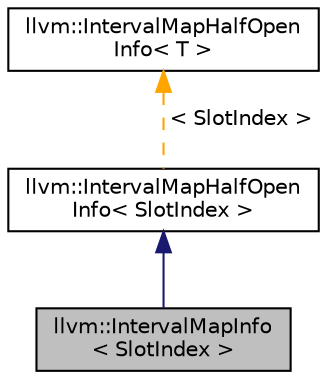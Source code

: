 digraph "llvm::IntervalMapInfo&lt; SlotIndex &gt;"
{
 // LATEX_PDF_SIZE
  bgcolor="transparent";
  edge [fontname="Helvetica",fontsize="10",labelfontname="Helvetica",labelfontsize="10"];
  node [fontname="Helvetica",fontsize="10",shape="box"];
  Node1 [label="llvm::IntervalMapInfo\l\< SlotIndex \>",height=0.2,width=0.4,color="black", fillcolor="grey75", style="filled", fontcolor="black",tooltip=" "];
  Node2 -> Node1 [dir="back",color="midnightblue",fontsize="10",style="solid",fontname="Helvetica"];
  Node2 [label="llvm::IntervalMapHalfOpen\lInfo\< SlotIndex \>",height=0.2,width=0.4,color="black",URL="$structllvm_1_1IntervalMapHalfOpenInfo.html",tooltip=" "];
  Node3 -> Node2 [dir="back",color="orange",fontsize="10",style="dashed",label=" \< SlotIndex \>" ,fontname="Helvetica"];
  Node3 [label="llvm::IntervalMapHalfOpen\lInfo\< T \>",height=0.2,width=0.4,color="black",URL="$structllvm_1_1IntervalMapHalfOpenInfo.html",tooltip=" "];
}
